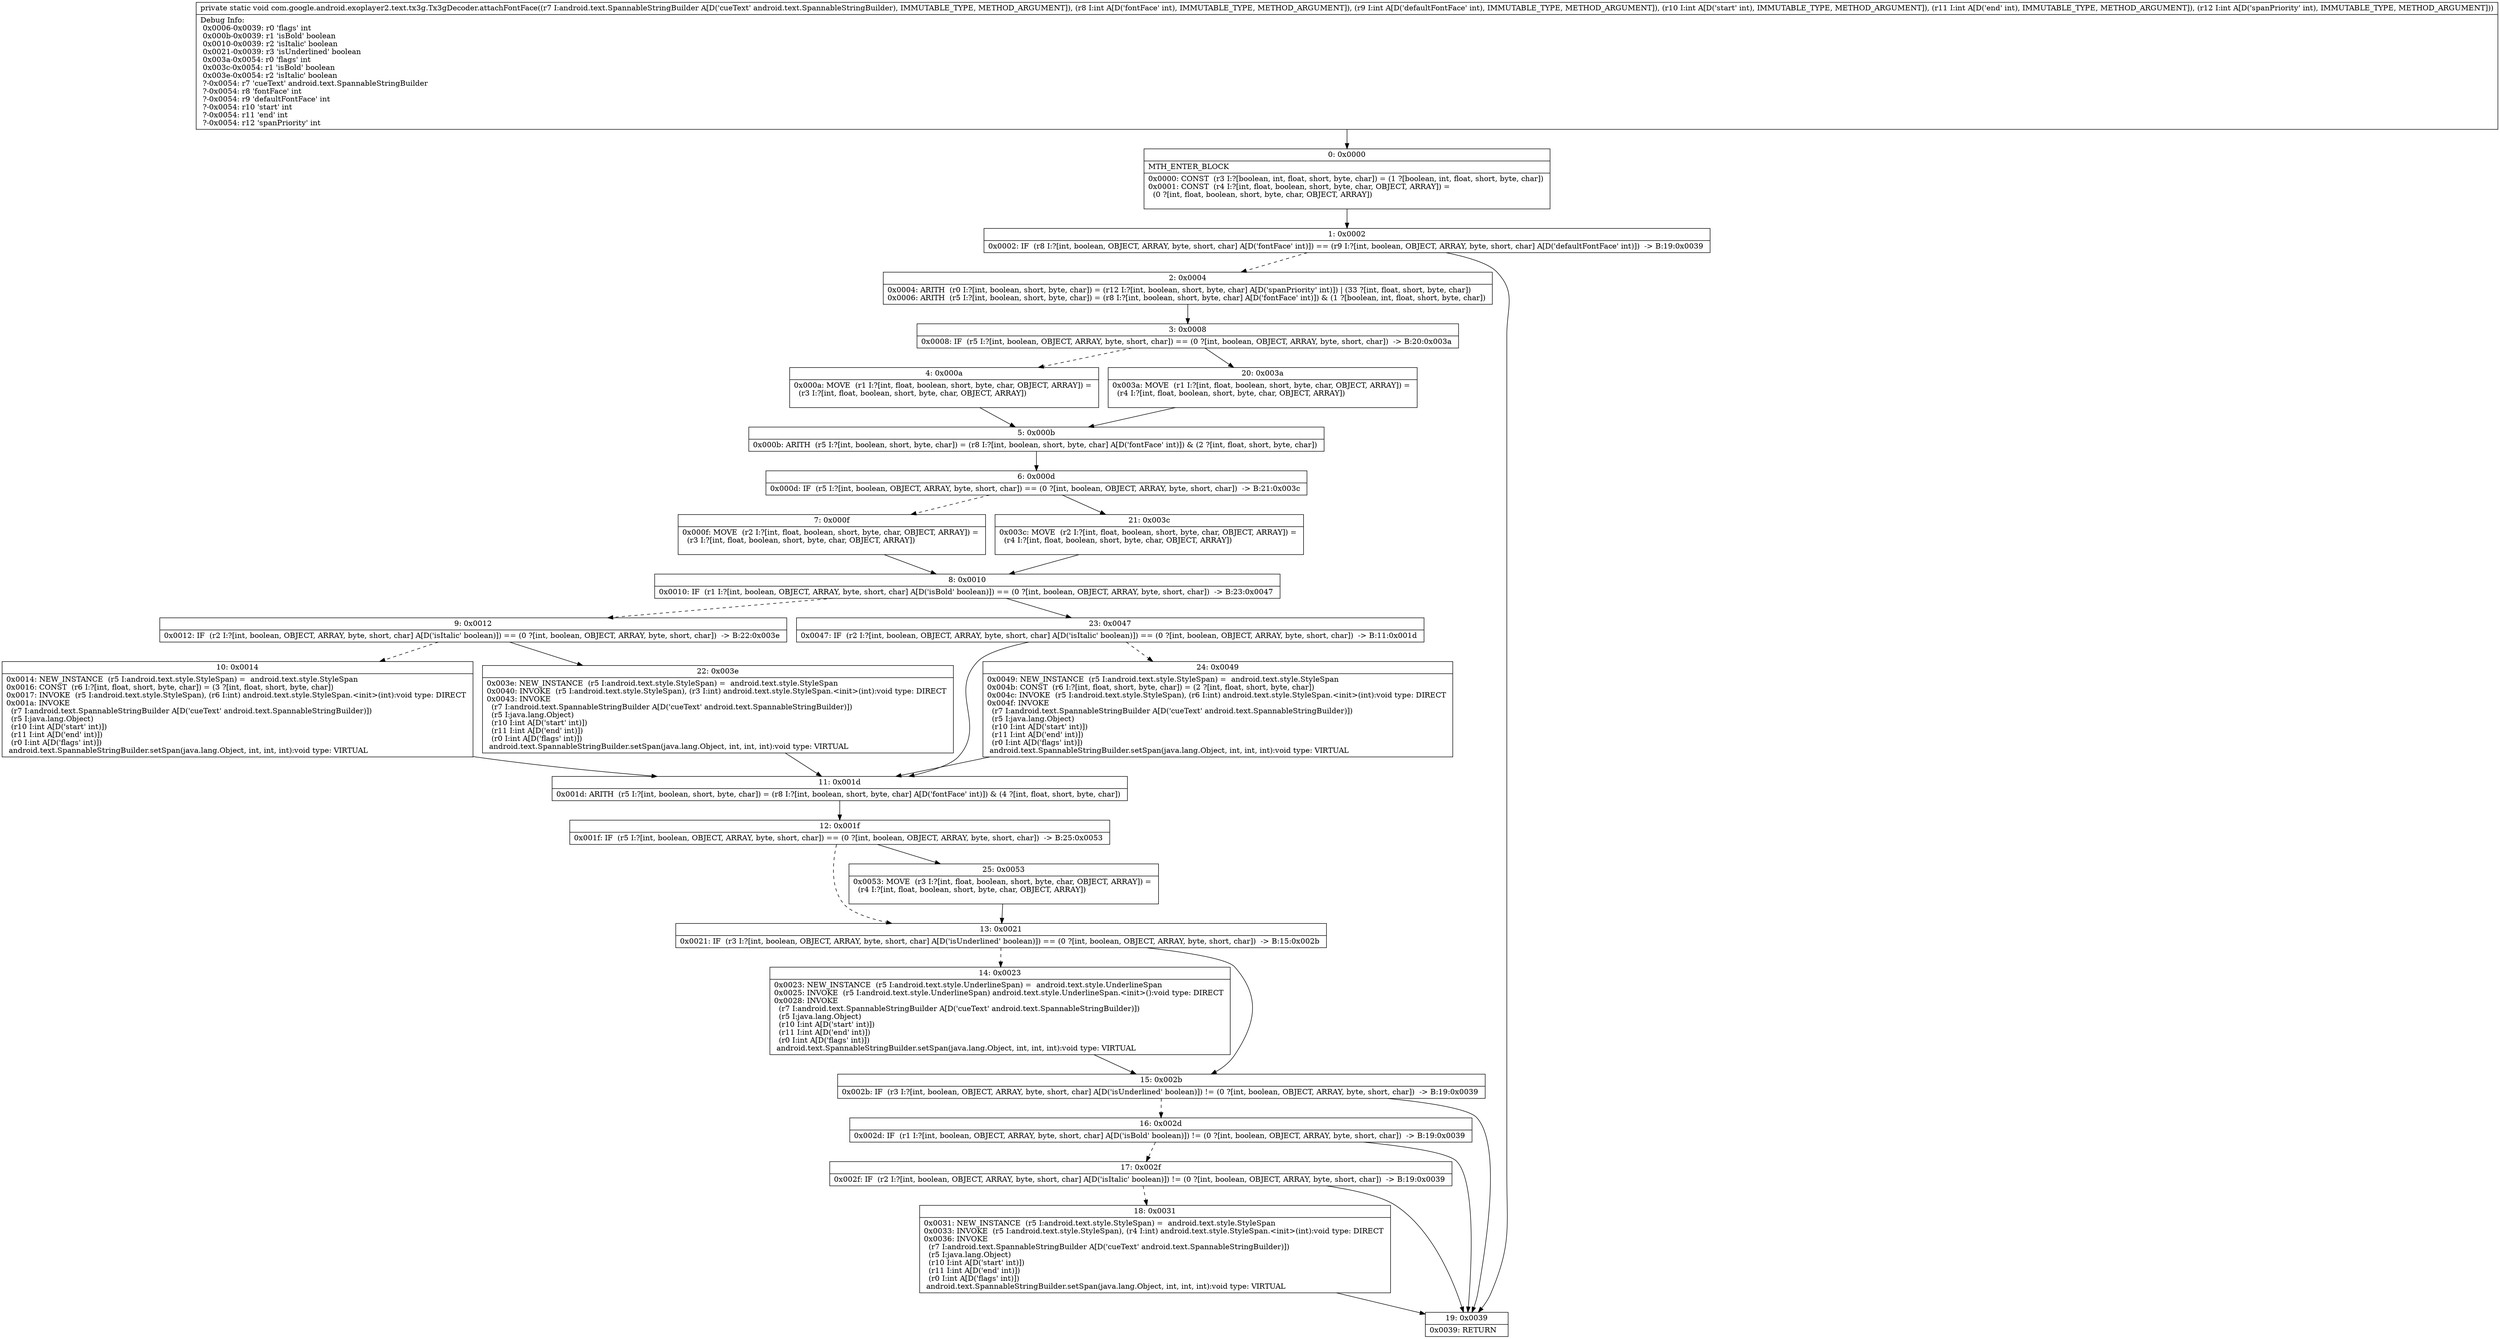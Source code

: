 digraph "CFG forcom.google.android.exoplayer2.text.tx3g.Tx3gDecoder.attachFontFace(Landroid\/text\/SpannableStringBuilder;IIIII)V" {
Node_0 [shape=record,label="{0\:\ 0x0000|MTH_ENTER_BLOCK\l|0x0000: CONST  (r3 I:?[boolean, int, float, short, byte, char]) = (1 ?[boolean, int, float, short, byte, char]) \l0x0001: CONST  (r4 I:?[int, float, boolean, short, byte, char, OBJECT, ARRAY]) = \l  (0 ?[int, float, boolean, short, byte, char, OBJECT, ARRAY])\l \l}"];
Node_1 [shape=record,label="{1\:\ 0x0002|0x0002: IF  (r8 I:?[int, boolean, OBJECT, ARRAY, byte, short, char] A[D('fontFace' int)]) == (r9 I:?[int, boolean, OBJECT, ARRAY, byte, short, char] A[D('defaultFontFace' int)])  \-\> B:19:0x0039 \l}"];
Node_2 [shape=record,label="{2\:\ 0x0004|0x0004: ARITH  (r0 I:?[int, boolean, short, byte, char]) = (r12 I:?[int, boolean, short, byte, char] A[D('spanPriority' int)]) \| (33 ?[int, float, short, byte, char]) \l0x0006: ARITH  (r5 I:?[int, boolean, short, byte, char]) = (r8 I:?[int, boolean, short, byte, char] A[D('fontFace' int)]) & (1 ?[boolean, int, float, short, byte, char]) \l}"];
Node_3 [shape=record,label="{3\:\ 0x0008|0x0008: IF  (r5 I:?[int, boolean, OBJECT, ARRAY, byte, short, char]) == (0 ?[int, boolean, OBJECT, ARRAY, byte, short, char])  \-\> B:20:0x003a \l}"];
Node_4 [shape=record,label="{4\:\ 0x000a|0x000a: MOVE  (r1 I:?[int, float, boolean, short, byte, char, OBJECT, ARRAY]) = \l  (r3 I:?[int, float, boolean, short, byte, char, OBJECT, ARRAY])\l \l}"];
Node_5 [shape=record,label="{5\:\ 0x000b|0x000b: ARITH  (r5 I:?[int, boolean, short, byte, char]) = (r8 I:?[int, boolean, short, byte, char] A[D('fontFace' int)]) & (2 ?[int, float, short, byte, char]) \l}"];
Node_6 [shape=record,label="{6\:\ 0x000d|0x000d: IF  (r5 I:?[int, boolean, OBJECT, ARRAY, byte, short, char]) == (0 ?[int, boolean, OBJECT, ARRAY, byte, short, char])  \-\> B:21:0x003c \l}"];
Node_7 [shape=record,label="{7\:\ 0x000f|0x000f: MOVE  (r2 I:?[int, float, boolean, short, byte, char, OBJECT, ARRAY]) = \l  (r3 I:?[int, float, boolean, short, byte, char, OBJECT, ARRAY])\l \l}"];
Node_8 [shape=record,label="{8\:\ 0x0010|0x0010: IF  (r1 I:?[int, boolean, OBJECT, ARRAY, byte, short, char] A[D('isBold' boolean)]) == (0 ?[int, boolean, OBJECT, ARRAY, byte, short, char])  \-\> B:23:0x0047 \l}"];
Node_9 [shape=record,label="{9\:\ 0x0012|0x0012: IF  (r2 I:?[int, boolean, OBJECT, ARRAY, byte, short, char] A[D('isItalic' boolean)]) == (0 ?[int, boolean, OBJECT, ARRAY, byte, short, char])  \-\> B:22:0x003e \l}"];
Node_10 [shape=record,label="{10\:\ 0x0014|0x0014: NEW_INSTANCE  (r5 I:android.text.style.StyleSpan) =  android.text.style.StyleSpan \l0x0016: CONST  (r6 I:?[int, float, short, byte, char]) = (3 ?[int, float, short, byte, char]) \l0x0017: INVOKE  (r5 I:android.text.style.StyleSpan), (r6 I:int) android.text.style.StyleSpan.\<init\>(int):void type: DIRECT \l0x001a: INVOKE  \l  (r7 I:android.text.SpannableStringBuilder A[D('cueText' android.text.SpannableStringBuilder)])\l  (r5 I:java.lang.Object)\l  (r10 I:int A[D('start' int)])\l  (r11 I:int A[D('end' int)])\l  (r0 I:int A[D('flags' int)])\l android.text.SpannableStringBuilder.setSpan(java.lang.Object, int, int, int):void type: VIRTUAL \l}"];
Node_11 [shape=record,label="{11\:\ 0x001d|0x001d: ARITH  (r5 I:?[int, boolean, short, byte, char]) = (r8 I:?[int, boolean, short, byte, char] A[D('fontFace' int)]) & (4 ?[int, float, short, byte, char]) \l}"];
Node_12 [shape=record,label="{12\:\ 0x001f|0x001f: IF  (r5 I:?[int, boolean, OBJECT, ARRAY, byte, short, char]) == (0 ?[int, boolean, OBJECT, ARRAY, byte, short, char])  \-\> B:25:0x0053 \l}"];
Node_13 [shape=record,label="{13\:\ 0x0021|0x0021: IF  (r3 I:?[int, boolean, OBJECT, ARRAY, byte, short, char] A[D('isUnderlined' boolean)]) == (0 ?[int, boolean, OBJECT, ARRAY, byte, short, char])  \-\> B:15:0x002b \l}"];
Node_14 [shape=record,label="{14\:\ 0x0023|0x0023: NEW_INSTANCE  (r5 I:android.text.style.UnderlineSpan) =  android.text.style.UnderlineSpan \l0x0025: INVOKE  (r5 I:android.text.style.UnderlineSpan) android.text.style.UnderlineSpan.\<init\>():void type: DIRECT \l0x0028: INVOKE  \l  (r7 I:android.text.SpannableStringBuilder A[D('cueText' android.text.SpannableStringBuilder)])\l  (r5 I:java.lang.Object)\l  (r10 I:int A[D('start' int)])\l  (r11 I:int A[D('end' int)])\l  (r0 I:int A[D('flags' int)])\l android.text.SpannableStringBuilder.setSpan(java.lang.Object, int, int, int):void type: VIRTUAL \l}"];
Node_15 [shape=record,label="{15\:\ 0x002b|0x002b: IF  (r3 I:?[int, boolean, OBJECT, ARRAY, byte, short, char] A[D('isUnderlined' boolean)]) != (0 ?[int, boolean, OBJECT, ARRAY, byte, short, char])  \-\> B:19:0x0039 \l}"];
Node_16 [shape=record,label="{16\:\ 0x002d|0x002d: IF  (r1 I:?[int, boolean, OBJECT, ARRAY, byte, short, char] A[D('isBold' boolean)]) != (0 ?[int, boolean, OBJECT, ARRAY, byte, short, char])  \-\> B:19:0x0039 \l}"];
Node_17 [shape=record,label="{17\:\ 0x002f|0x002f: IF  (r2 I:?[int, boolean, OBJECT, ARRAY, byte, short, char] A[D('isItalic' boolean)]) != (0 ?[int, boolean, OBJECT, ARRAY, byte, short, char])  \-\> B:19:0x0039 \l}"];
Node_18 [shape=record,label="{18\:\ 0x0031|0x0031: NEW_INSTANCE  (r5 I:android.text.style.StyleSpan) =  android.text.style.StyleSpan \l0x0033: INVOKE  (r5 I:android.text.style.StyleSpan), (r4 I:int) android.text.style.StyleSpan.\<init\>(int):void type: DIRECT \l0x0036: INVOKE  \l  (r7 I:android.text.SpannableStringBuilder A[D('cueText' android.text.SpannableStringBuilder)])\l  (r5 I:java.lang.Object)\l  (r10 I:int A[D('start' int)])\l  (r11 I:int A[D('end' int)])\l  (r0 I:int A[D('flags' int)])\l android.text.SpannableStringBuilder.setSpan(java.lang.Object, int, int, int):void type: VIRTUAL \l}"];
Node_19 [shape=record,label="{19\:\ 0x0039|0x0039: RETURN   \l}"];
Node_20 [shape=record,label="{20\:\ 0x003a|0x003a: MOVE  (r1 I:?[int, float, boolean, short, byte, char, OBJECT, ARRAY]) = \l  (r4 I:?[int, float, boolean, short, byte, char, OBJECT, ARRAY])\l \l}"];
Node_21 [shape=record,label="{21\:\ 0x003c|0x003c: MOVE  (r2 I:?[int, float, boolean, short, byte, char, OBJECT, ARRAY]) = \l  (r4 I:?[int, float, boolean, short, byte, char, OBJECT, ARRAY])\l \l}"];
Node_22 [shape=record,label="{22\:\ 0x003e|0x003e: NEW_INSTANCE  (r5 I:android.text.style.StyleSpan) =  android.text.style.StyleSpan \l0x0040: INVOKE  (r5 I:android.text.style.StyleSpan), (r3 I:int) android.text.style.StyleSpan.\<init\>(int):void type: DIRECT \l0x0043: INVOKE  \l  (r7 I:android.text.SpannableStringBuilder A[D('cueText' android.text.SpannableStringBuilder)])\l  (r5 I:java.lang.Object)\l  (r10 I:int A[D('start' int)])\l  (r11 I:int A[D('end' int)])\l  (r0 I:int A[D('flags' int)])\l android.text.SpannableStringBuilder.setSpan(java.lang.Object, int, int, int):void type: VIRTUAL \l}"];
Node_23 [shape=record,label="{23\:\ 0x0047|0x0047: IF  (r2 I:?[int, boolean, OBJECT, ARRAY, byte, short, char] A[D('isItalic' boolean)]) == (0 ?[int, boolean, OBJECT, ARRAY, byte, short, char])  \-\> B:11:0x001d \l}"];
Node_24 [shape=record,label="{24\:\ 0x0049|0x0049: NEW_INSTANCE  (r5 I:android.text.style.StyleSpan) =  android.text.style.StyleSpan \l0x004b: CONST  (r6 I:?[int, float, short, byte, char]) = (2 ?[int, float, short, byte, char]) \l0x004c: INVOKE  (r5 I:android.text.style.StyleSpan), (r6 I:int) android.text.style.StyleSpan.\<init\>(int):void type: DIRECT \l0x004f: INVOKE  \l  (r7 I:android.text.SpannableStringBuilder A[D('cueText' android.text.SpannableStringBuilder)])\l  (r5 I:java.lang.Object)\l  (r10 I:int A[D('start' int)])\l  (r11 I:int A[D('end' int)])\l  (r0 I:int A[D('flags' int)])\l android.text.SpannableStringBuilder.setSpan(java.lang.Object, int, int, int):void type: VIRTUAL \l}"];
Node_25 [shape=record,label="{25\:\ 0x0053|0x0053: MOVE  (r3 I:?[int, float, boolean, short, byte, char, OBJECT, ARRAY]) = \l  (r4 I:?[int, float, boolean, short, byte, char, OBJECT, ARRAY])\l \l}"];
MethodNode[shape=record,label="{private static void com.google.android.exoplayer2.text.tx3g.Tx3gDecoder.attachFontFace((r7 I:android.text.SpannableStringBuilder A[D('cueText' android.text.SpannableStringBuilder), IMMUTABLE_TYPE, METHOD_ARGUMENT]), (r8 I:int A[D('fontFace' int), IMMUTABLE_TYPE, METHOD_ARGUMENT]), (r9 I:int A[D('defaultFontFace' int), IMMUTABLE_TYPE, METHOD_ARGUMENT]), (r10 I:int A[D('start' int), IMMUTABLE_TYPE, METHOD_ARGUMENT]), (r11 I:int A[D('end' int), IMMUTABLE_TYPE, METHOD_ARGUMENT]), (r12 I:int A[D('spanPriority' int), IMMUTABLE_TYPE, METHOD_ARGUMENT]))  | Debug Info:\l  0x0006\-0x0039: r0 'flags' int\l  0x000b\-0x0039: r1 'isBold' boolean\l  0x0010\-0x0039: r2 'isItalic' boolean\l  0x0021\-0x0039: r3 'isUnderlined' boolean\l  0x003a\-0x0054: r0 'flags' int\l  0x003c\-0x0054: r1 'isBold' boolean\l  0x003e\-0x0054: r2 'isItalic' boolean\l  ?\-0x0054: r7 'cueText' android.text.SpannableStringBuilder\l  ?\-0x0054: r8 'fontFace' int\l  ?\-0x0054: r9 'defaultFontFace' int\l  ?\-0x0054: r10 'start' int\l  ?\-0x0054: r11 'end' int\l  ?\-0x0054: r12 'spanPriority' int\l}"];
MethodNode -> Node_0;
Node_0 -> Node_1;
Node_1 -> Node_2[style=dashed];
Node_1 -> Node_19;
Node_2 -> Node_3;
Node_3 -> Node_4[style=dashed];
Node_3 -> Node_20;
Node_4 -> Node_5;
Node_5 -> Node_6;
Node_6 -> Node_7[style=dashed];
Node_6 -> Node_21;
Node_7 -> Node_8;
Node_8 -> Node_9[style=dashed];
Node_8 -> Node_23;
Node_9 -> Node_10[style=dashed];
Node_9 -> Node_22;
Node_10 -> Node_11;
Node_11 -> Node_12;
Node_12 -> Node_13[style=dashed];
Node_12 -> Node_25;
Node_13 -> Node_14[style=dashed];
Node_13 -> Node_15;
Node_14 -> Node_15;
Node_15 -> Node_16[style=dashed];
Node_15 -> Node_19;
Node_16 -> Node_17[style=dashed];
Node_16 -> Node_19;
Node_17 -> Node_18[style=dashed];
Node_17 -> Node_19;
Node_18 -> Node_19;
Node_20 -> Node_5;
Node_21 -> Node_8;
Node_22 -> Node_11;
Node_23 -> Node_11;
Node_23 -> Node_24[style=dashed];
Node_24 -> Node_11;
Node_25 -> Node_13;
}

